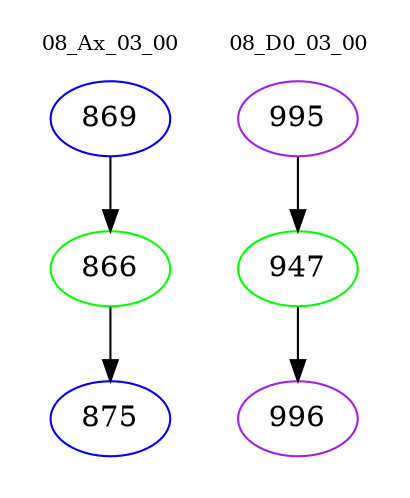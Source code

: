 digraph{
subgraph cluster_0 {
color = white
label = "08_Ax_03_00";
fontsize=10;
T0_869 [label="869", color="blue"]
T0_869 -> T0_866 [color="black"]
T0_866 [label="866", color="green"]
T0_866 -> T0_875 [color="black"]
T0_875 [label="875", color="blue"]
}
subgraph cluster_1 {
color = white
label = "08_D0_03_00";
fontsize=10;
T1_995 [label="995", color="purple"]
T1_995 -> T1_947 [color="black"]
T1_947 [label="947", color="green"]
T1_947 -> T1_996 [color="black"]
T1_996 [label="996", color="purple"]
}
}
